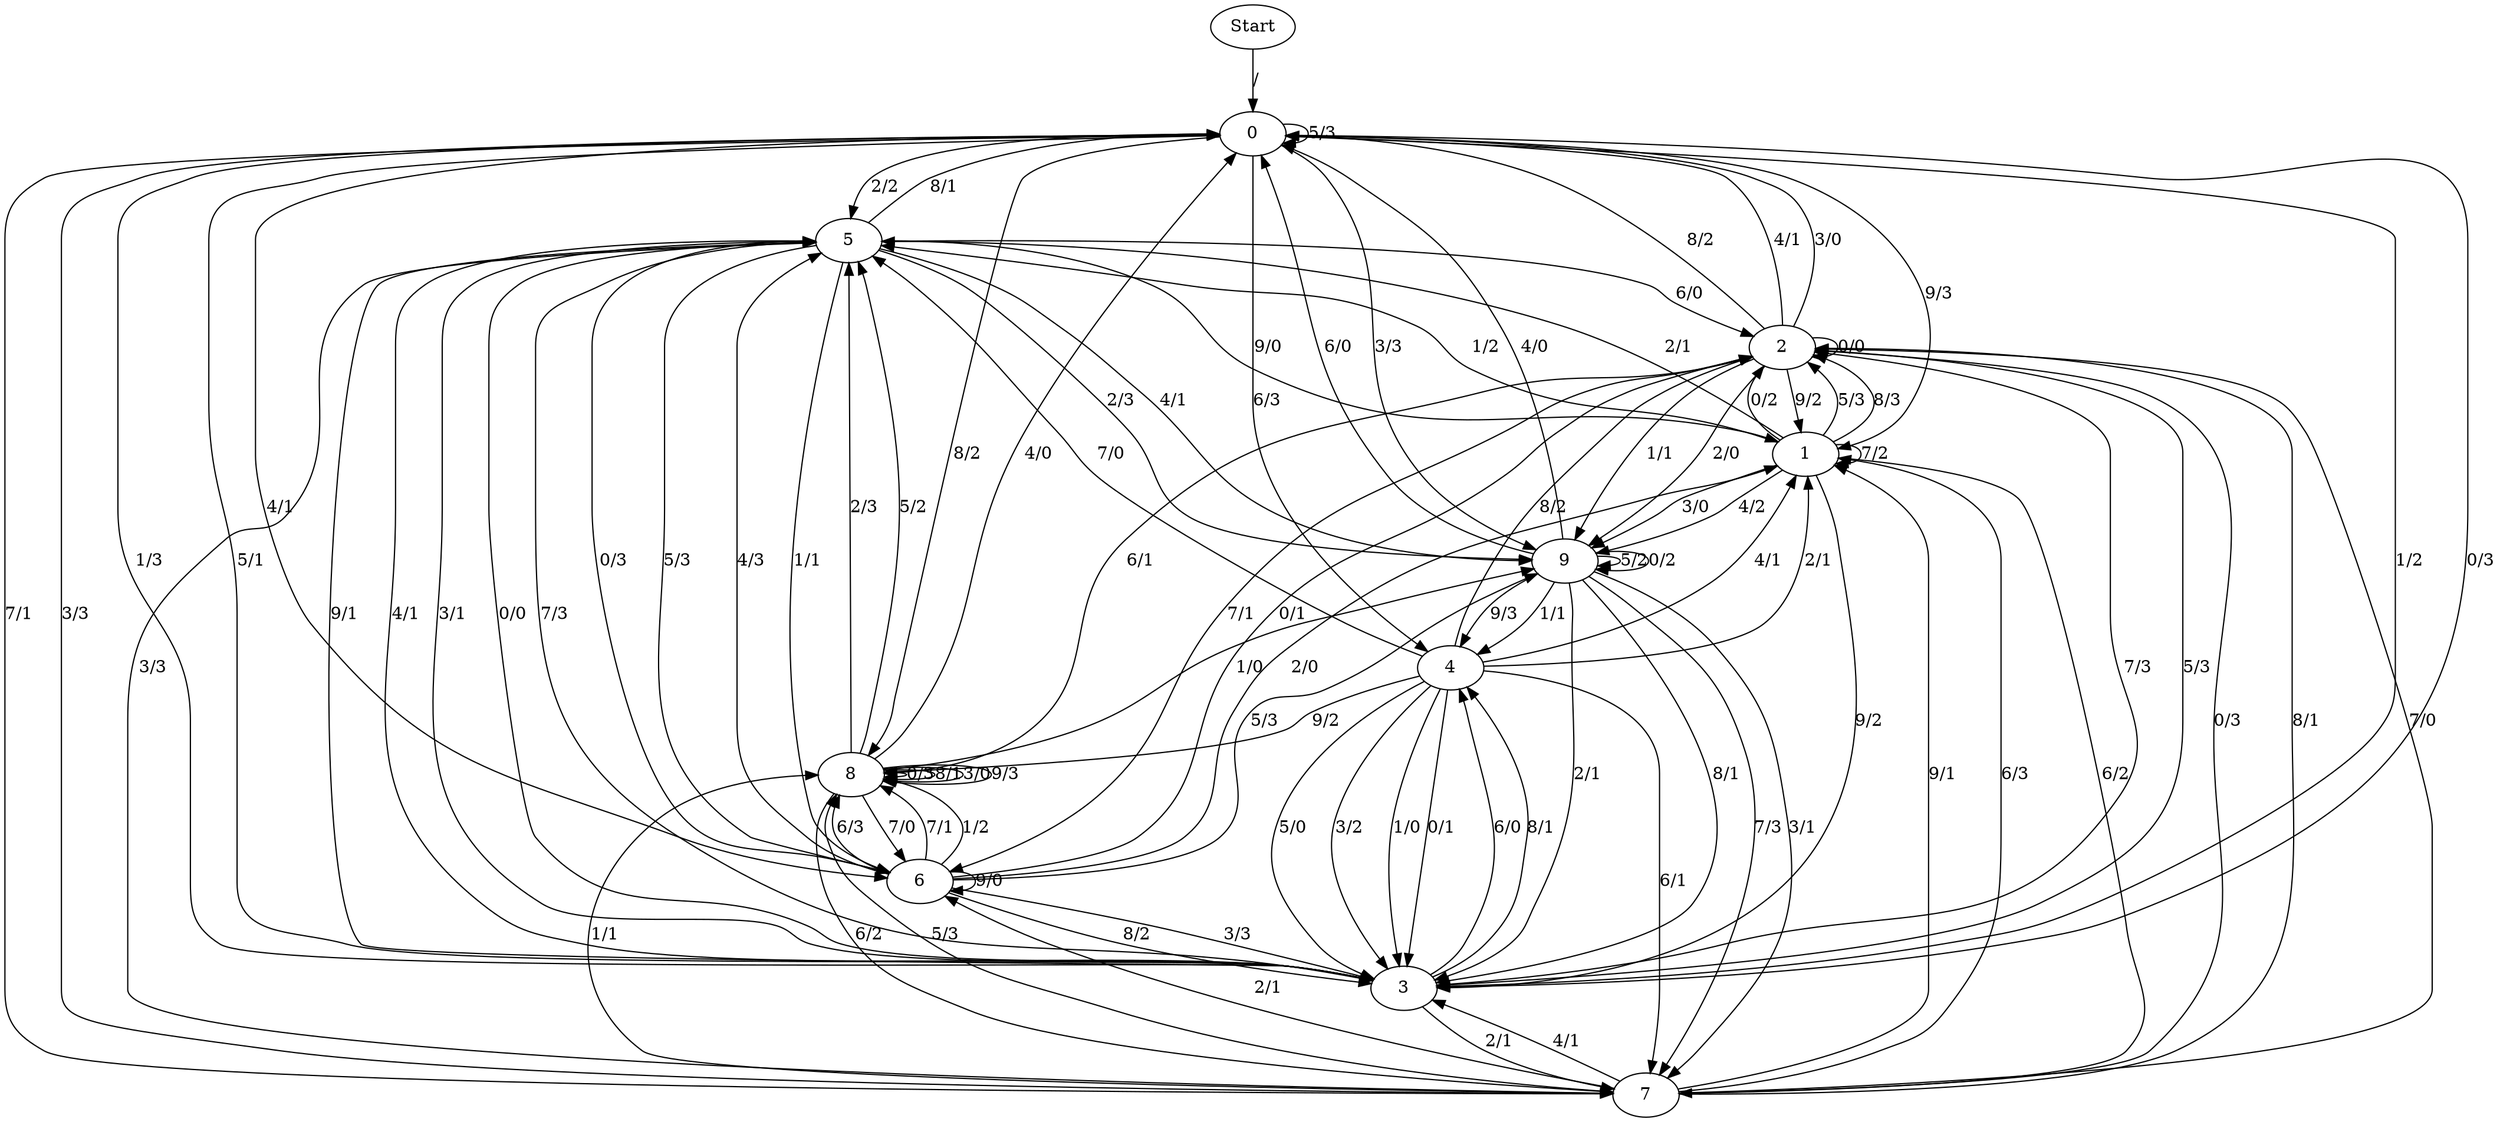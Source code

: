 digraph {
	Start -> 0 [label="/"]
	0 -> 5 [label="2/2"]
	0 -> 3 [label="1/2"]
	0 -> 7 [label="7/1"]
	0 -> 8 [label="8/2"]
	0 -> 4 [label="6/3"]
	0 -> 6 [label="4/1"]
	0 -> 0 [label="5/3"]
	0 -> 9 [label="3/3"]
	0 -> 1 [label="9/3"]
	0 -> 3 [label="0/3"]
	9 -> 7 [label="7/3"]
	9 -> 3 [label="2/1"]
	9 -> 7 [label="3/1"]
	9 -> 4 [label="1/1"]
	9 -> 9 [label="5/2"]
	9 -> 4 [label="9/3"]
	9 -> 0 [label="4/0"]
	9 -> 9 [label="0/2"]
	9 -> 0 [label="6/0"]
	9 -> 3 [label="8/1"]
	3 -> 5 [label="9/1"]
	3 -> 4 [label="6/0"]
	3 -> 2 [label="7/3"]
	3 -> 0 [label="1/3"]
	3 -> 5 [label="4/1"]
	3 -> 4 [label="8/1"]
	3 -> 0 [label="5/1"]
	3 -> 7 [label="2/1"]
	3 -> 5 [label="3/1"]
	3 -> 5 [label="0/0"]
	4 -> 3 [label="0/1"]
	4 -> 1 [label="2/1"]
	4 -> 1 [label="4/1"]
	4 -> 3 [label="5/0"]
	4 -> 8 [label="9/2"]
	4 -> 3 [label="3/2"]
	4 -> 3 [label="1/0"]
	4 -> 7 [label="6/1"]
	4 -> 5 [label="7/0"]
	4 -> 2 [label="8/2"]
	5 -> 9 [label="2/3"]
	5 -> 6 [label="1/1"]
	5 -> 3 [label="7/3"]
	5 -> 2 [label="6/0"]
	5 -> 6 [label="0/3"]
	5 -> 0 [label="8/1"]
	5 -> 6 [label="5/3"]
	5 -> 7 [label="3/3"]
	5 -> 9 [label="4/1"]
	5 -> 1 [label="9/0"]
	6 -> 1 [label="2/0"]
	6 -> 2 [label="0/1"]
	6 -> 3 [label="8/2"]
	6 -> 6 [label="9/0"]
	6 -> 5 [label="4/3"]
	6 -> 8 [label="7/1"]
	6 -> 3 [label="3/3"]
	6 -> 8 [label="1/2"]
	6 -> 8 [label="6/3"]
	6 -> 9 [label="5/3"]
	1 -> 5 [label="2/1"]
	1 -> 1 [label="7/2"]
	1 -> 9 [label="3/0"]
	1 -> 9 [label="4/2"]
	1 -> 2 [label="5/3"]
	1 -> 2 [label="8/3"]
	1 -> 7 [label="6/2"]
	1 -> 3 [label="9/2"]
	1 -> 2 [label="0/2"]
	1 -> 5 [label="1/2"]
	7 -> 6 [label="2/1"]
	7 -> 2 [label="0/3"]
	7 -> 1 [label="9/1"]
	7 -> 8 [label="5/3"]
	7 -> 2 [label="8/1"]
	7 -> 0 [label="3/3"]
	7 -> 8 [label="1/1"]
	7 -> 3 [label="4/1"]
	7 -> 1 [label="6/3"]
	7 -> 2 [label="7/0"]
	2 -> 0 [label="4/1"]
	2 -> 1 [label="9/2"]
	2 -> 0 [label="3/0"]
	2 -> 9 [label="1/1"]
	2 -> 9 [label="2/0"]
	2 -> 2 [label="0/0"]
	2 -> 0 [label="8/2"]
	2 -> 3 [label="5/3"]
	2 -> 8 [label="6/1"]
	2 -> 6 [label="7/1"]
	8 -> 8 [label="0/3"]
	8 -> 6 [label="7/0"]
	8 -> 5 [label="2/3"]
	8 -> 8 [label="8/1"]
	8 -> 8 [label="3/0"]
	8 -> 7 [label="6/2"]
	8 -> 9 [label="1/0"]
	8 -> 8 [label="9/3"]
	8 -> 0 [label="4/0"]
	8 -> 5 [label="5/2"]
}